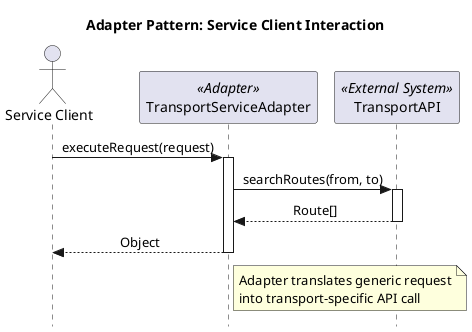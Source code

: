 @startuml "Adapter Pattern Sequence Diagram"

skinparam sequenceMessageAlign center
skinparam style strictuml

title "Adapter Pattern: Service Client Interaction"

actor "Service Client" as client
participant "TransportServiceAdapter" as adapter <<Adapter>>
participant "TransportAPI" as api <<External System>>

client -> adapter: executeRequest(request)
activate adapter

adapter -> api: searchRoutes(from, to)
activate api
api --> adapter: Route[]
deactivate api

adapter --> client: Object
deactivate adapter

note right of adapter
  Adapter translates generic request
  into transport-specific API call
end note

@enduml

